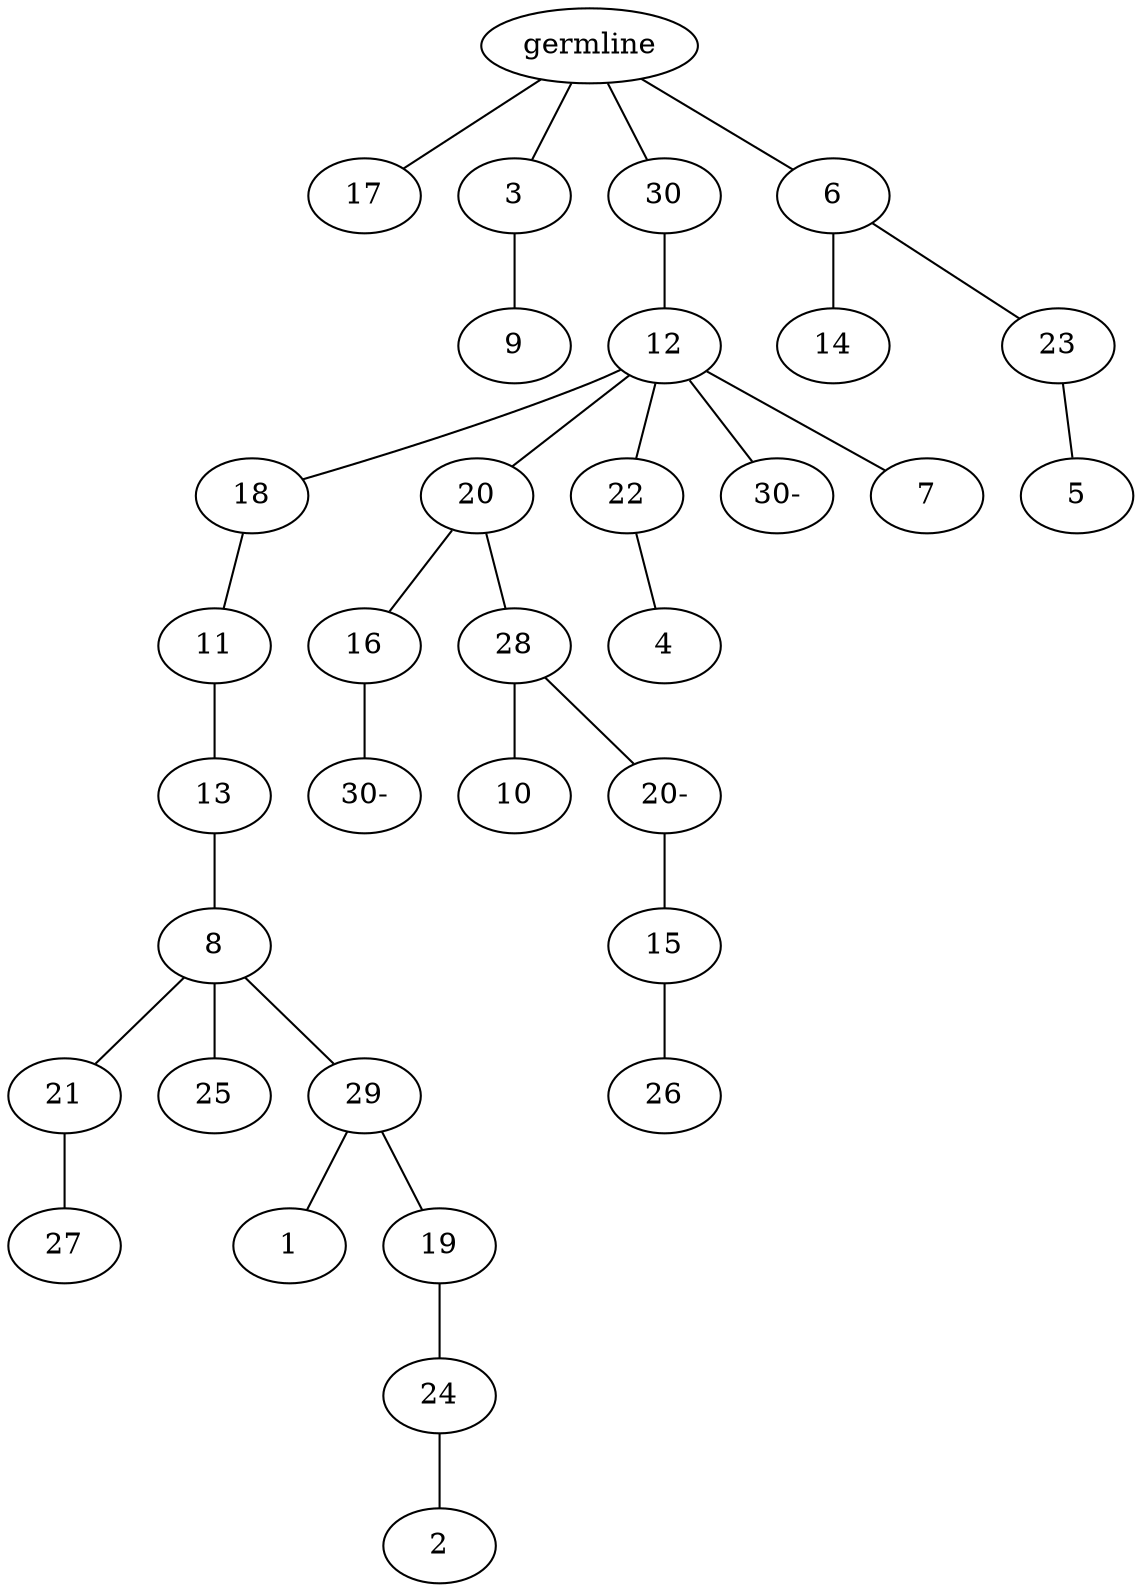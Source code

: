 graph tree {
    "140625600591232" [label="germline"];
    "140625593596320" [label="17"];
    "140625593596032" [label="3"];
    "140625596710864" [label="9"];
    "140625593597856" [label="30"];
    "140625596709472" [label="12"];
    "140625596710336" [label="18"];
    "140625596708368" [label="11"];
    "140625596710048" [label="13"];
    "140625596709568" [label="8"];
    "140625596709664" [label="21"];
    "140625597141728" [label="27"];
    "140625596710000" [label="25"];
    "140625597142400" [label="29"];
    "140625597141392" [label="1"];
    "140625597141920" [label="19"];
    "140625597141152" [label="24"];
    "140625587884576" [label="2"];
    "140625596709280" [label="20"];
    "140625596710240" [label="16"];
    "140625597141824" [label="30-"];
    "140625597141344" [label="28"];
    "140625600767840" [label="10"];
    "140625600769328" [label="20-"];
    "140625600768512" [label="15"];
    "140625600768320" [label="26"];
    "140625596710768" [label="22"];
    "140625600766688" [label="4"];
    "140625597141632" [label="30-"];
    "140625600768608" [label="7"];
    "140625596709712" [label="6"];
    "140625600769904" [label="14"];
    "140625600766016" [label="23"];
    "140625600766640" [label="5"];
    "140625600591232" -- "140625593596320";
    "140625600591232" -- "140625593596032";
    "140625600591232" -- "140625593597856";
    "140625600591232" -- "140625596709712";
    "140625593596032" -- "140625596710864";
    "140625593597856" -- "140625596709472";
    "140625596709472" -- "140625596710336";
    "140625596709472" -- "140625596709280";
    "140625596709472" -- "140625596710768";
    "140625596709472" -- "140625597141632";
    "140625596709472" -- "140625600768608";
    "140625596710336" -- "140625596708368";
    "140625596708368" -- "140625596710048";
    "140625596710048" -- "140625596709568";
    "140625596709568" -- "140625596709664";
    "140625596709568" -- "140625596710000";
    "140625596709568" -- "140625597142400";
    "140625596709664" -- "140625597141728";
    "140625597142400" -- "140625597141392";
    "140625597142400" -- "140625597141920";
    "140625597141920" -- "140625597141152";
    "140625597141152" -- "140625587884576";
    "140625596709280" -- "140625596710240";
    "140625596709280" -- "140625597141344";
    "140625596710240" -- "140625597141824";
    "140625597141344" -- "140625600767840";
    "140625597141344" -- "140625600769328";
    "140625600769328" -- "140625600768512";
    "140625600768512" -- "140625600768320";
    "140625596710768" -- "140625600766688";
    "140625596709712" -- "140625600769904";
    "140625596709712" -- "140625600766016";
    "140625600766016" -- "140625600766640";
}
